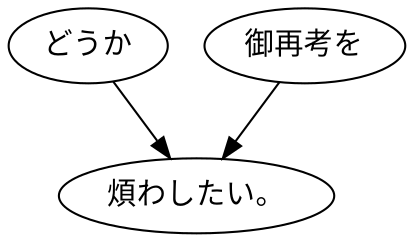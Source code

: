 digraph graph6634 {
	node0 [label="どうか"];
	node1 [label="御再考を"];
	node2 [label="煩わしたい。"];
	node0 -> node2;
	node1 -> node2;
}
